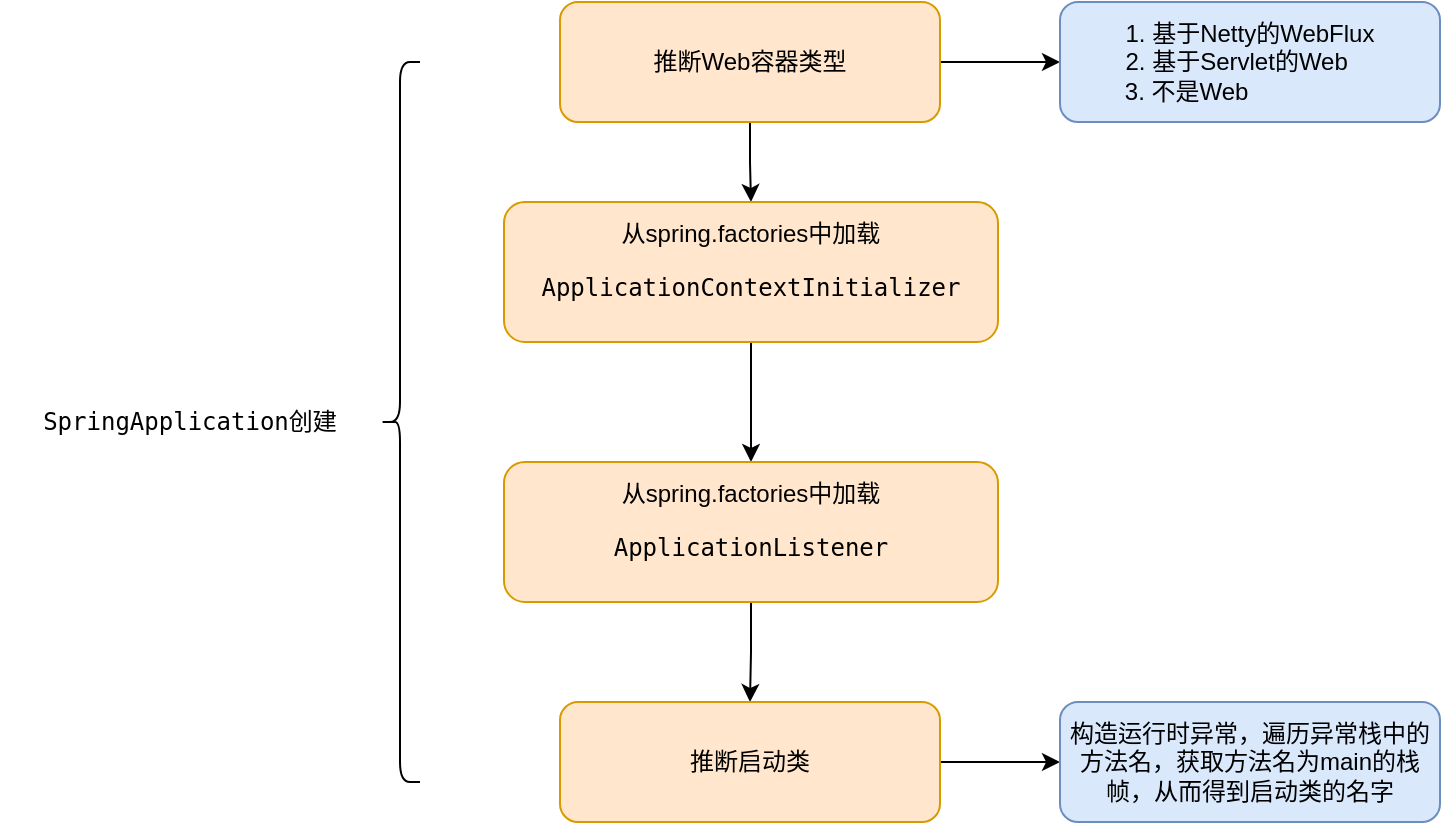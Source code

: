 <mxfile version="14.5.3" type="github">
  <diagram id="VLOndrZwdGjurE4qCbJl" name="Page-1">
    <mxGraphModel dx="946" dy="536" grid="1" gridSize="10" guides="1" tooltips="1" connect="1" arrows="1" fold="1" page="1" pageScale="1" pageWidth="827" pageHeight="1169" math="0" shadow="0">
      <root>
        <mxCell id="0" />
        <mxCell id="1" parent="0" />
        <mxCell id="Dy4RA3RgdO-afxYCd4Ue-6" style="edgeStyle=orthogonalEdgeStyle;rounded=0;orthogonalLoop=1;jettySize=auto;html=1;entryX=0.5;entryY=0;entryDx=0;entryDy=0;" parent="1" source="-zF1WsUd2PmiUfpxgA9t-2" target="-zF1WsUd2PmiUfpxgA9t-4" edge="1">
          <mxGeometry relative="1" as="geometry" />
        </mxCell>
        <mxCell id="Dy4RA3RgdO-afxYCd4Ue-9" style="edgeStyle=orthogonalEdgeStyle;rounded=0;orthogonalLoop=1;jettySize=auto;html=1;exitX=1;exitY=0.5;exitDx=0;exitDy=0;entryX=0;entryY=0.5;entryDx=0;entryDy=0;" parent="1" source="-zF1WsUd2PmiUfpxgA9t-2" target="-zF1WsUd2PmiUfpxgA9t-3" edge="1">
          <mxGeometry relative="1" as="geometry" />
        </mxCell>
        <mxCell id="-zF1WsUd2PmiUfpxgA9t-2" value="推断Web容器类型" style="rounded=1;whiteSpace=wrap;html=1;fillColor=#ffe6cc;strokeColor=#d79b00;" parent="1" vertex="1">
          <mxGeometry x="290" y="40" width="190" height="60" as="geometry" />
        </mxCell>
        <mxCell id="-zF1WsUd2PmiUfpxgA9t-3" value="1. 基于Netty的WebFlux&lt;br&gt;2. 基于Servlet的Web&amp;nbsp; &amp;nbsp;&amp;nbsp;&lt;br&gt;3. 不是Web&amp;nbsp; &amp;nbsp; &amp;nbsp; &amp;nbsp; &amp;nbsp; &amp;nbsp; &amp;nbsp; &amp;nbsp; &amp;nbsp; &amp;nbsp;" style="rounded=1;whiteSpace=wrap;html=1;fillColor=#dae8fc;strokeColor=#6c8ebf;" parent="1" vertex="1">
          <mxGeometry x="540" y="40" width="190" height="60" as="geometry" />
        </mxCell>
        <mxCell id="Dy4RA3RgdO-afxYCd4Ue-7" style="edgeStyle=orthogonalEdgeStyle;rounded=0;orthogonalLoop=1;jettySize=auto;html=1;entryX=0.5;entryY=0;entryDx=0;entryDy=0;" parent="1" source="-zF1WsUd2PmiUfpxgA9t-4" target="-zF1WsUd2PmiUfpxgA9t-5" edge="1">
          <mxGeometry relative="1" as="geometry" />
        </mxCell>
        <mxCell id="-zF1WsUd2PmiUfpxgA9t-4" value="从spring.factories中加载&lt;br&gt;&lt;pre&gt;ApplicationContextInitializer&lt;/pre&gt;" style="rounded=1;whiteSpace=wrap;html=1;sketch=0;glass=0;shadow=0;fillColor=#ffe6cc;strokeColor=#d79b00;" parent="1" vertex="1">
          <mxGeometry x="262" y="140" width="247" height="70" as="geometry" />
        </mxCell>
        <mxCell id="Dy4RA3RgdO-afxYCd4Ue-8" value="" style="edgeStyle=orthogonalEdgeStyle;rounded=0;orthogonalLoop=1;jettySize=auto;html=1;" parent="1" source="-zF1WsUd2PmiUfpxgA9t-5" target="-zF1WsUd2PmiUfpxgA9t-6" edge="1">
          <mxGeometry relative="1" as="geometry" />
        </mxCell>
        <mxCell id="-zF1WsUd2PmiUfpxgA9t-5" value="从spring.factories中加载&lt;br&gt;&lt;pre&gt;&lt;pre&gt;ApplicationListener&lt;/pre&gt;&lt;/pre&gt;" style="rounded=1;whiteSpace=wrap;html=1;fillColor=#ffe6cc;strokeColor=#d79b00;" parent="1" vertex="1">
          <mxGeometry x="262" y="270" width="247" height="70" as="geometry" />
        </mxCell>
        <mxCell id="Dy4RA3RgdO-afxYCd4Ue-10" style="edgeStyle=orthogonalEdgeStyle;rounded=0;orthogonalLoop=1;jettySize=auto;html=1;exitX=1;exitY=0.5;exitDx=0;exitDy=0;entryX=0;entryY=0.5;entryDx=0;entryDy=0;" parent="1" source="-zF1WsUd2PmiUfpxgA9t-6" target="Dy4RA3RgdO-afxYCd4Ue-5" edge="1">
          <mxGeometry relative="1" as="geometry" />
        </mxCell>
        <mxCell id="-zF1WsUd2PmiUfpxgA9t-6" value="推断启动类" style="rounded=1;whiteSpace=wrap;html=1;fillColor=#ffe6cc;strokeColor=#d79b00;" parent="1" vertex="1">
          <mxGeometry x="290" y="390" width="190" height="60" as="geometry" />
        </mxCell>
        <mxCell id="Dy4RA3RgdO-afxYCd4Ue-5" value="构造运行时异常，遍历异常栈中的方法名，获取方法名为main的&lt;span&gt;栈帧，从而得到启动类的名字&lt;/span&gt;" style="rounded=1;whiteSpace=wrap;html=1;fillColor=#dae8fc;strokeColor=#6c8ebf;" parent="1" vertex="1">
          <mxGeometry x="540" y="390" width="190" height="60" as="geometry" />
        </mxCell>
        <mxCell id="Dy4RA3RgdO-afxYCd4Ue-12" value="" style="shape=curlyBracket;whiteSpace=wrap;html=1;rounded=1;shadow=0;glass=0;sketch=0;" parent="1" vertex="1">
          <mxGeometry x="200" y="70" width="20" height="360" as="geometry" />
        </mxCell>
        <mxCell id="Dy4RA3RgdO-afxYCd4Ue-13" value="&lt;pre&gt;SpringApplication创建&lt;/pre&gt;" style="text;html=1;strokeColor=none;fillColor=none;align=center;verticalAlign=middle;whiteSpace=wrap;rounded=0;shadow=0;glass=0;sketch=0;" parent="1" vertex="1">
          <mxGeometry x="10" y="240" width="190" height="20" as="geometry" />
        </mxCell>
      </root>
    </mxGraphModel>
  </diagram>
</mxfile>

